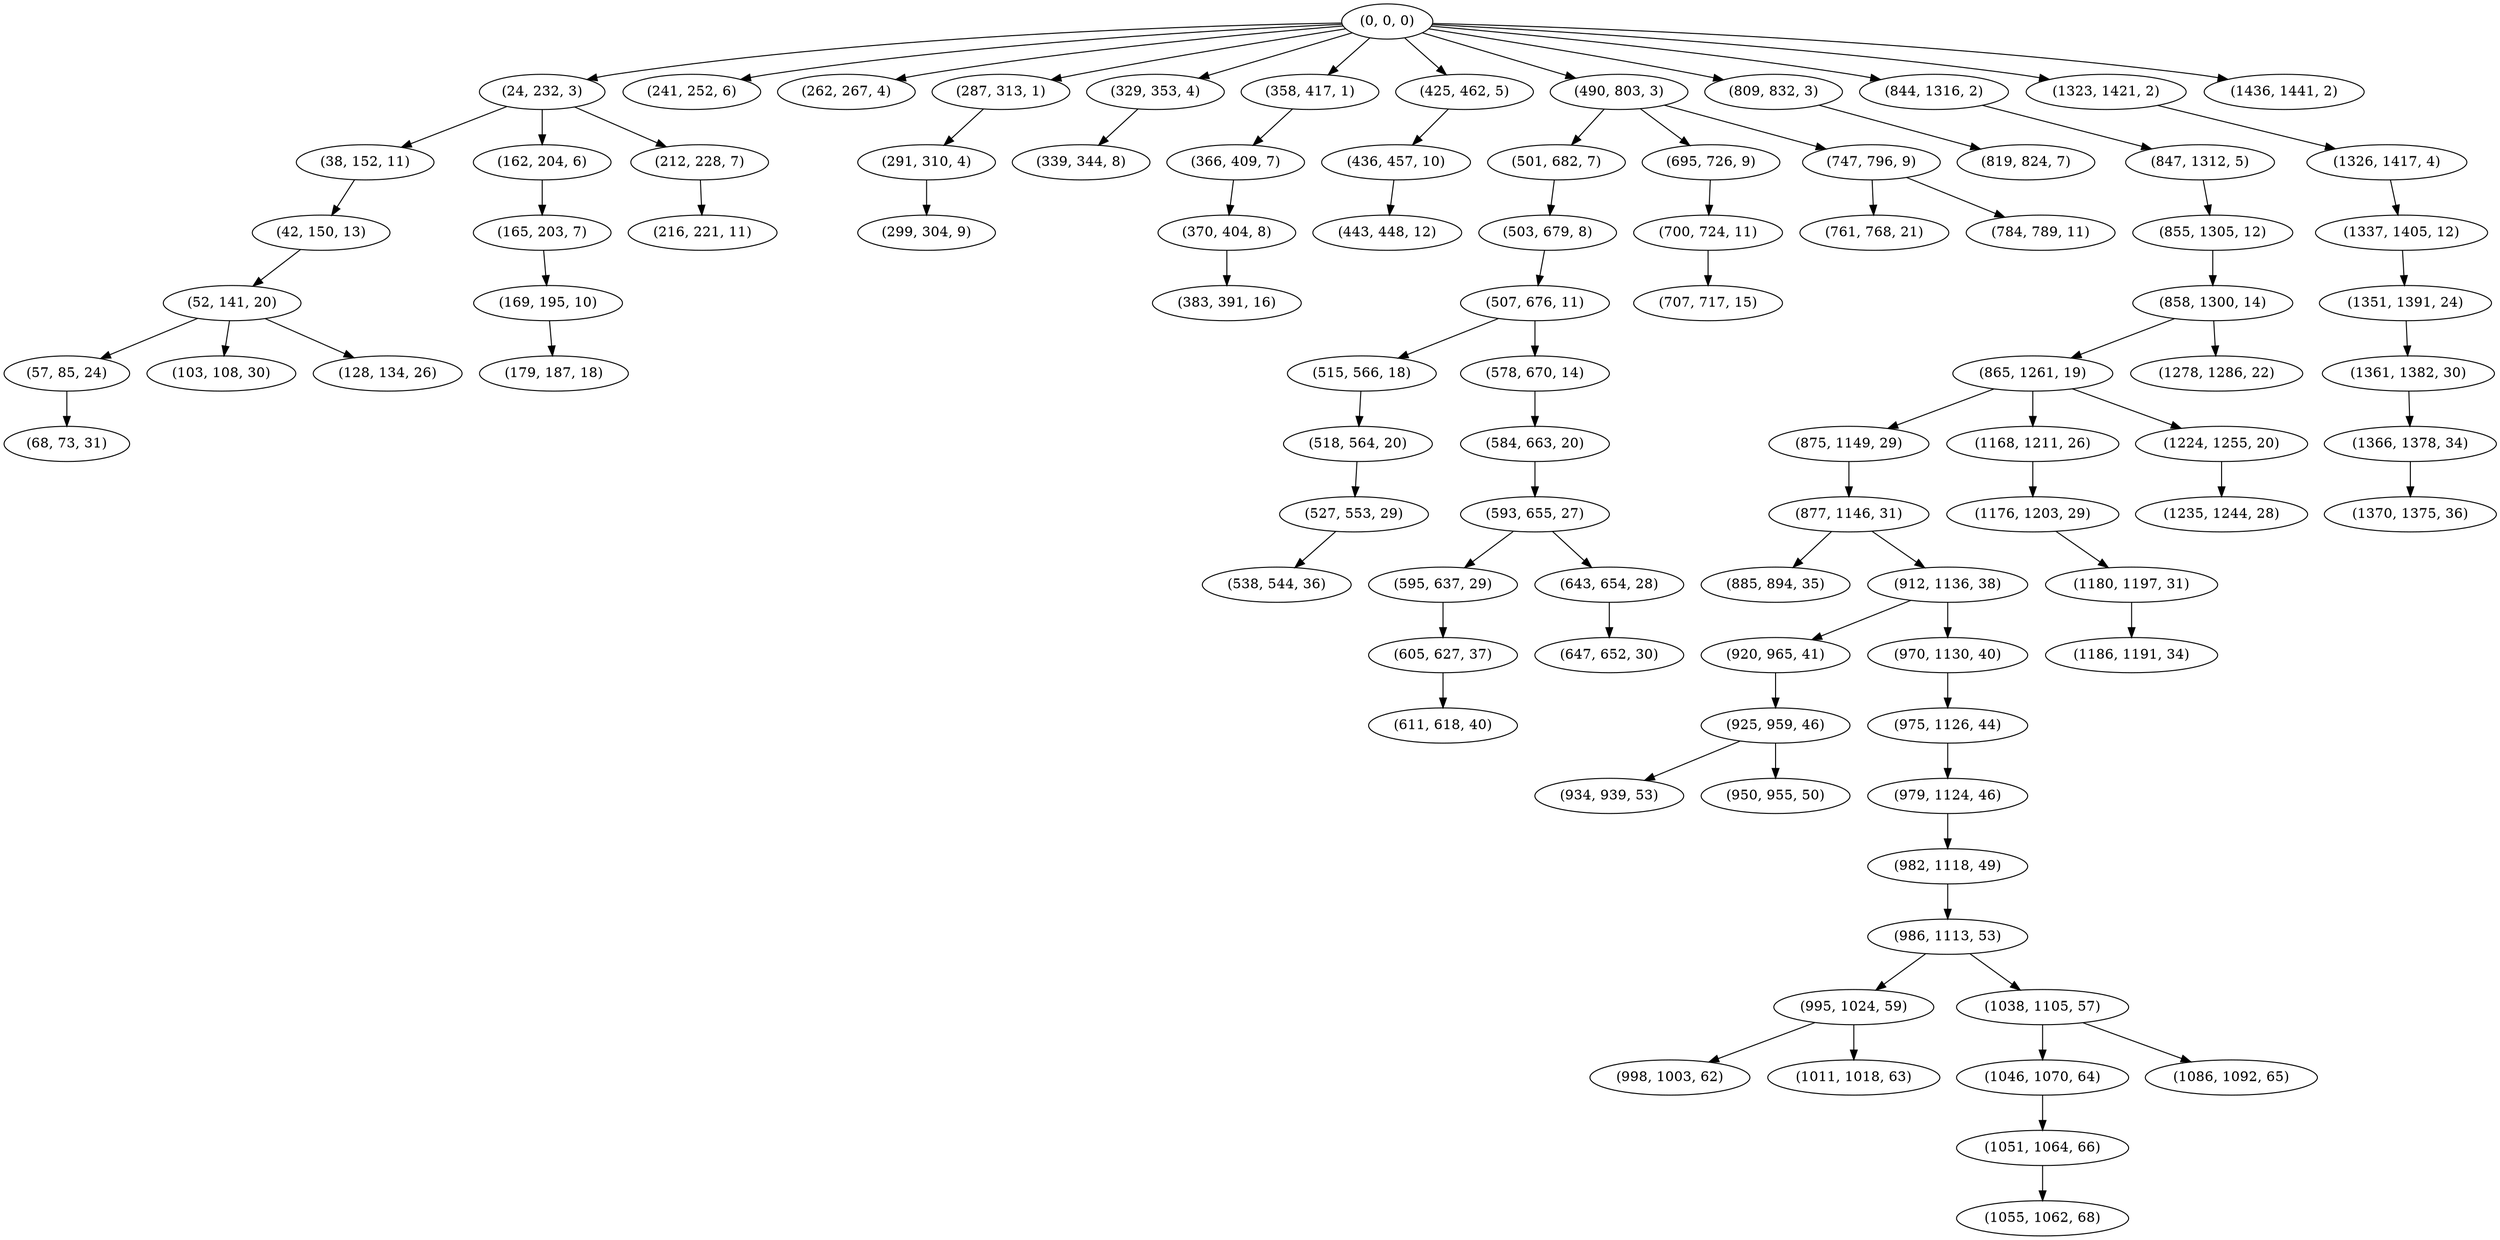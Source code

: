 digraph tree {
    "(0, 0, 0)";
    "(24, 232, 3)";
    "(38, 152, 11)";
    "(42, 150, 13)";
    "(52, 141, 20)";
    "(57, 85, 24)";
    "(68, 73, 31)";
    "(103, 108, 30)";
    "(128, 134, 26)";
    "(162, 204, 6)";
    "(165, 203, 7)";
    "(169, 195, 10)";
    "(179, 187, 18)";
    "(212, 228, 7)";
    "(216, 221, 11)";
    "(241, 252, 6)";
    "(262, 267, 4)";
    "(287, 313, 1)";
    "(291, 310, 4)";
    "(299, 304, 9)";
    "(329, 353, 4)";
    "(339, 344, 8)";
    "(358, 417, 1)";
    "(366, 409, 7)";
    "(370, 404, 8)";
    "(383, 391, 16)";
    "(425, 462, 5)";
    "(436, 457, 10)";
    "(443, 448, 12)";
    "(490, 803, 3)";
    "(501, 682, 7)";
    "(503, 679, 8)";
    "(507, 676, 11)";
    "(515, 566, 18)";
    "(518, 564, 20)";
    "(527, 553, 29)";
    "(538, 544, 36)";
    "(578, 670, 14)";
    "(584, 663, 20)";
    "(593, 655, 27)";
    "(595, 637, 29)";
    "(605, 627, 37)";
    "(611, 618, 40)";
    "(643, 654, 28)";
    "(647, 652, 30)";
    "(695, 726, 9)";
    "(700, 724, 11)";
    "(707, 717, 15)";
    "(747, 796, 9)";
    "(761, 768, 21)";
    "(784, 789, 11)";
    "(809, 832, 3)";
    "(819, 824, 7)";
    "(844, 1316, 2)";
    "(847, 1312, 5)";
    "(855, 1305, 12)";
    "(858, 1300, 14)";
    "(865, 1261, 19)";
    "(875, 1149, 29)";
    "(877, 1146, 31)";
    "(885, 894, 35)";
    "(912, 1136, 38)";
    "(920, 965, 41)";
    "(925, 959, 46)";
    "(934, 939, 53)";
    "(950, 955, 50)";
    "(970, 1130, 40)";
    "(975, 1126, 44)";
    "(979, 1124, 46)";
    "(982, 1118, 49)";
    "(986, 1113, 53)";
    "(995, 1024, 59)";
    "(998, 1003, 62)";
    "(1011, 1018, 63)";
    "(1038, 1105, 57)";
    "(1046, 1070, 64)";
    "(1051, 1064, 66)";
    "(1055, 1062, 68)";
    "(1086, 1092, 65)";
    "(1168, 1211, 26)";
    "(1176, 1203, 29)";
    "(1180, 1197, 31)";
    "(1186, 1191, 34)";
    "(1224, 1255, 20)";
    "(1235, 1244, 28)";
    "(1278, 1286, 22)";
    "(1323, 1421, 2)";
    "(1326, 1417, 4)";
    "(1337, 1405, 12)";
    "(1351, 1391, 24)";
    "(1361, 1382, 30)";
    "(1366, 1378, 34)";
    "(1370, 1375, 36)";
    "(1436, 1441, 2)";
    "(0, 0, 0)" -> "(24, 232, 3)";
    "(0, 0, 0)" -> "(241, 252, 6)";
    "(0, 0, 0)" -> "(262, 267, 4)";
    "(0, 0, 0)" -> "(287, 313, 1)";
    "(0, 0, 0)" -> "(329, 353, 4)";
    "(0, 0, 0)" -> "(358, 417, 1)";
    "(0, 0, 0)" -> "(425, 462, 5)";
    "(0, 0, 0)" -> "(490, 803, 3)";
    "(0, 0, 0)" -> "(809, 832, 3)";
    "(0, 0, 0)" -> "(844, 1316, 2)";
    "(0, 0, 0)" -> "(1323, 1421, 2)";
    "(0, 0, 0)" -> "(1436, 1441, 2)";
    "(24, 232, 3)" -> "(38, 152, 11)";
    "(24, 232, 3)" -> "(162, 204, 6)";
    "(24, 232, 3)" -> "(212, 228, 7)";
    "(38, 152, 11)" -> "(42, 150, 13)";
    "(42, 150, 13)" -> "(52, 141, 20)";
    "(52, 141, 20)" -> "(57, 85, 24)";
    "(52, 141, 20)" -> "(103, 108, 30)";
    "(52, 141, 20)" -> "(128, 134, 26)";
    "(57, 85, 24)" -> "(68, 73, 31)";
    "(162, 204, 6)" -> "(165, 203, 7)";
    "(165, 203, 7)" -> "(169, 195, 10)";
    "(169, 195, 10)" -> "(179, 187, 18)";
    "(212, 228, 7)" -> "(216, 221, 11)";
    "(287, 313, 1)" -> "(291, 310, 4)";
    "(291, 310, 4)" -> "(299, 304, 9)";
    "(329, 353, 4)" -> "(339, 344, 8)";
    "(358, 417, 1)" -> "(366, 409, 7)";
    "(366, 409, 7)" -> "(370, 404, 8)";
    "(370, 404, 8)" -> "(383, 391, 16)";
    "(425, 462, 5)" -> "(436, 457, 10)";
    "(436, 457, 10)" -> "(443, 448, 12)";
    "(490, 803, 3)" -> "(501, 682, 7)";
    "(490, 803, 3)" -> "(695, 726, 9)";
    "(490, 803, 3)" -> "(747, 796, 9)";
    "(501, 682, 7)" -> "(503, 679, 8)";
    "(503, 679, 8)" -> "(507, 676, 11)";
    "(507, 676, 11)" -> "(515, 566, 18)";
    "(507, 676, 11)" -> "(578, 670, 14)";
    "(515, 566, 18)" -> "(518, 564, 20)";
    "(518, 564, 20)" -> "(527, 553, 29)";
    "(527, 553, 29)" -> "(538, 544, 36)";
    "(578, 670, 14)" -> "(584, 663, 20)";
    "(584, 663, 20)" -> "(593, 655, 27)";
    "(593, 655, 27)" -> "(595, 637, 29)";
    "(593, 655, 27)" -> "(643, 654, 28)";
    "(595, 637, 29)" -> "(605, 627, 37)";
    "(605, 627, 37)" -> "(611, 618, 40)";
    "(643, 654, 28)" -> "(647, 652, 30)";
    "(695, 726, 9)" -> "(700, 724, 11)";
    "(700, 724, 11)" -> "(707, 717, 15)";
    "(747, 796, 9)" -> "(761, 768, 21)";
    "(747, 796, 9)" -> "(784, 789, 11)";
    "(809, 832, 3)" -> "(819, 824, 7)";
    "(844, 1316, 2)" -> "(847, 1312, 5)";
    "(847, 1312, 5)" -> "(855, 1305, 12)";
    "(855, 1305, 12)" -> "(858, 1300, 14)";
    "(858, 1300, 14)" -> "(865, 1261, 19)";
    "(858, 1300, 14)" -> "(1278, 1286, 22)";
    "(865, 1261, 19)" -> "(875, 1149, 29)";
    "(865, 1261, 19)" -> "(1168, 1211, 26)";
    "(865, 1261, 19)" -> "(1224, 1255, 20)";
    "(875, 1149, 29)" -> "(877, 1146, 31)";
    "(877, 1146, 31)" -> "(885, 894, 35)";
    "(877, 1146, 31)" -> "(912, 1136, 38)";
    "(912, 1136, 38)" -> "(920, 965, 41)";
    "(912, 1136, 38)" -> "(970, 1130, 40)";
    "(920, 965, 41)" -> "(925, 959, 46)";
    "(925, 959, 46)" -> "(934, 939, 53)";
    "(925, 959, 46)" -> "(950, 955, 50)";
    "(970, 1130, 40)" -> "(975, 1126, 44)";
    "(975, 1126, 44)" -> "(979, 1124, 46)";
    "(979, 1124, 46)" -> "(982, 1118, 49)";
    "(982, 1118, 49)" -> "(986, 1113, 53)";
    "(986, 1113, 53)" -> "(995, 1024, 59)";
    "(986, 1113, 53)" -> "(1038, 1105, 57)";
    "(995, 1024, 59)" -> "(998, 1003, 62)";
    "(995, 1024, 59)" -> "(1011, 1018, 63)";
    "(1038, 1105, 57)" -> "(1046, 1070, 64)";
    "(1038, 1105, 57)" -> "(1086, 1092, 65)";
    "(1046, 1070, 64)" -> "(1051, 1064, 66)";
    "(1051, 1064, 66)" -> "(1055, 1062, 68)";
    "(1168, 1211, 26)" -> "(1176, 1203, 29)";
    "(1176, 1203, 29)" -> "(1180, 1197, 31)";
    "(1180, 1197, 31)" -> "(1186, 1191, 34)";
    "(1224, 1255, 20)" -> "(1235, 1244, 28)";
    "(1323, 1421, 2)" -> "(1326, 1417, 4)";
    "(1326, 1417, 4)" -> "(1337, 1405, 12)";
    "(1337, 1405, 12)" -> "(1351, 1391, 24)";
    "(1351, 1391, 24)" -> "(1361, 1382, 30)";
    "(1361, 1382, 30)" -> "(1366, 1378, 34)";
    "(1366, 1378, 34)" -> "(1370, 1375, 36)";
}
